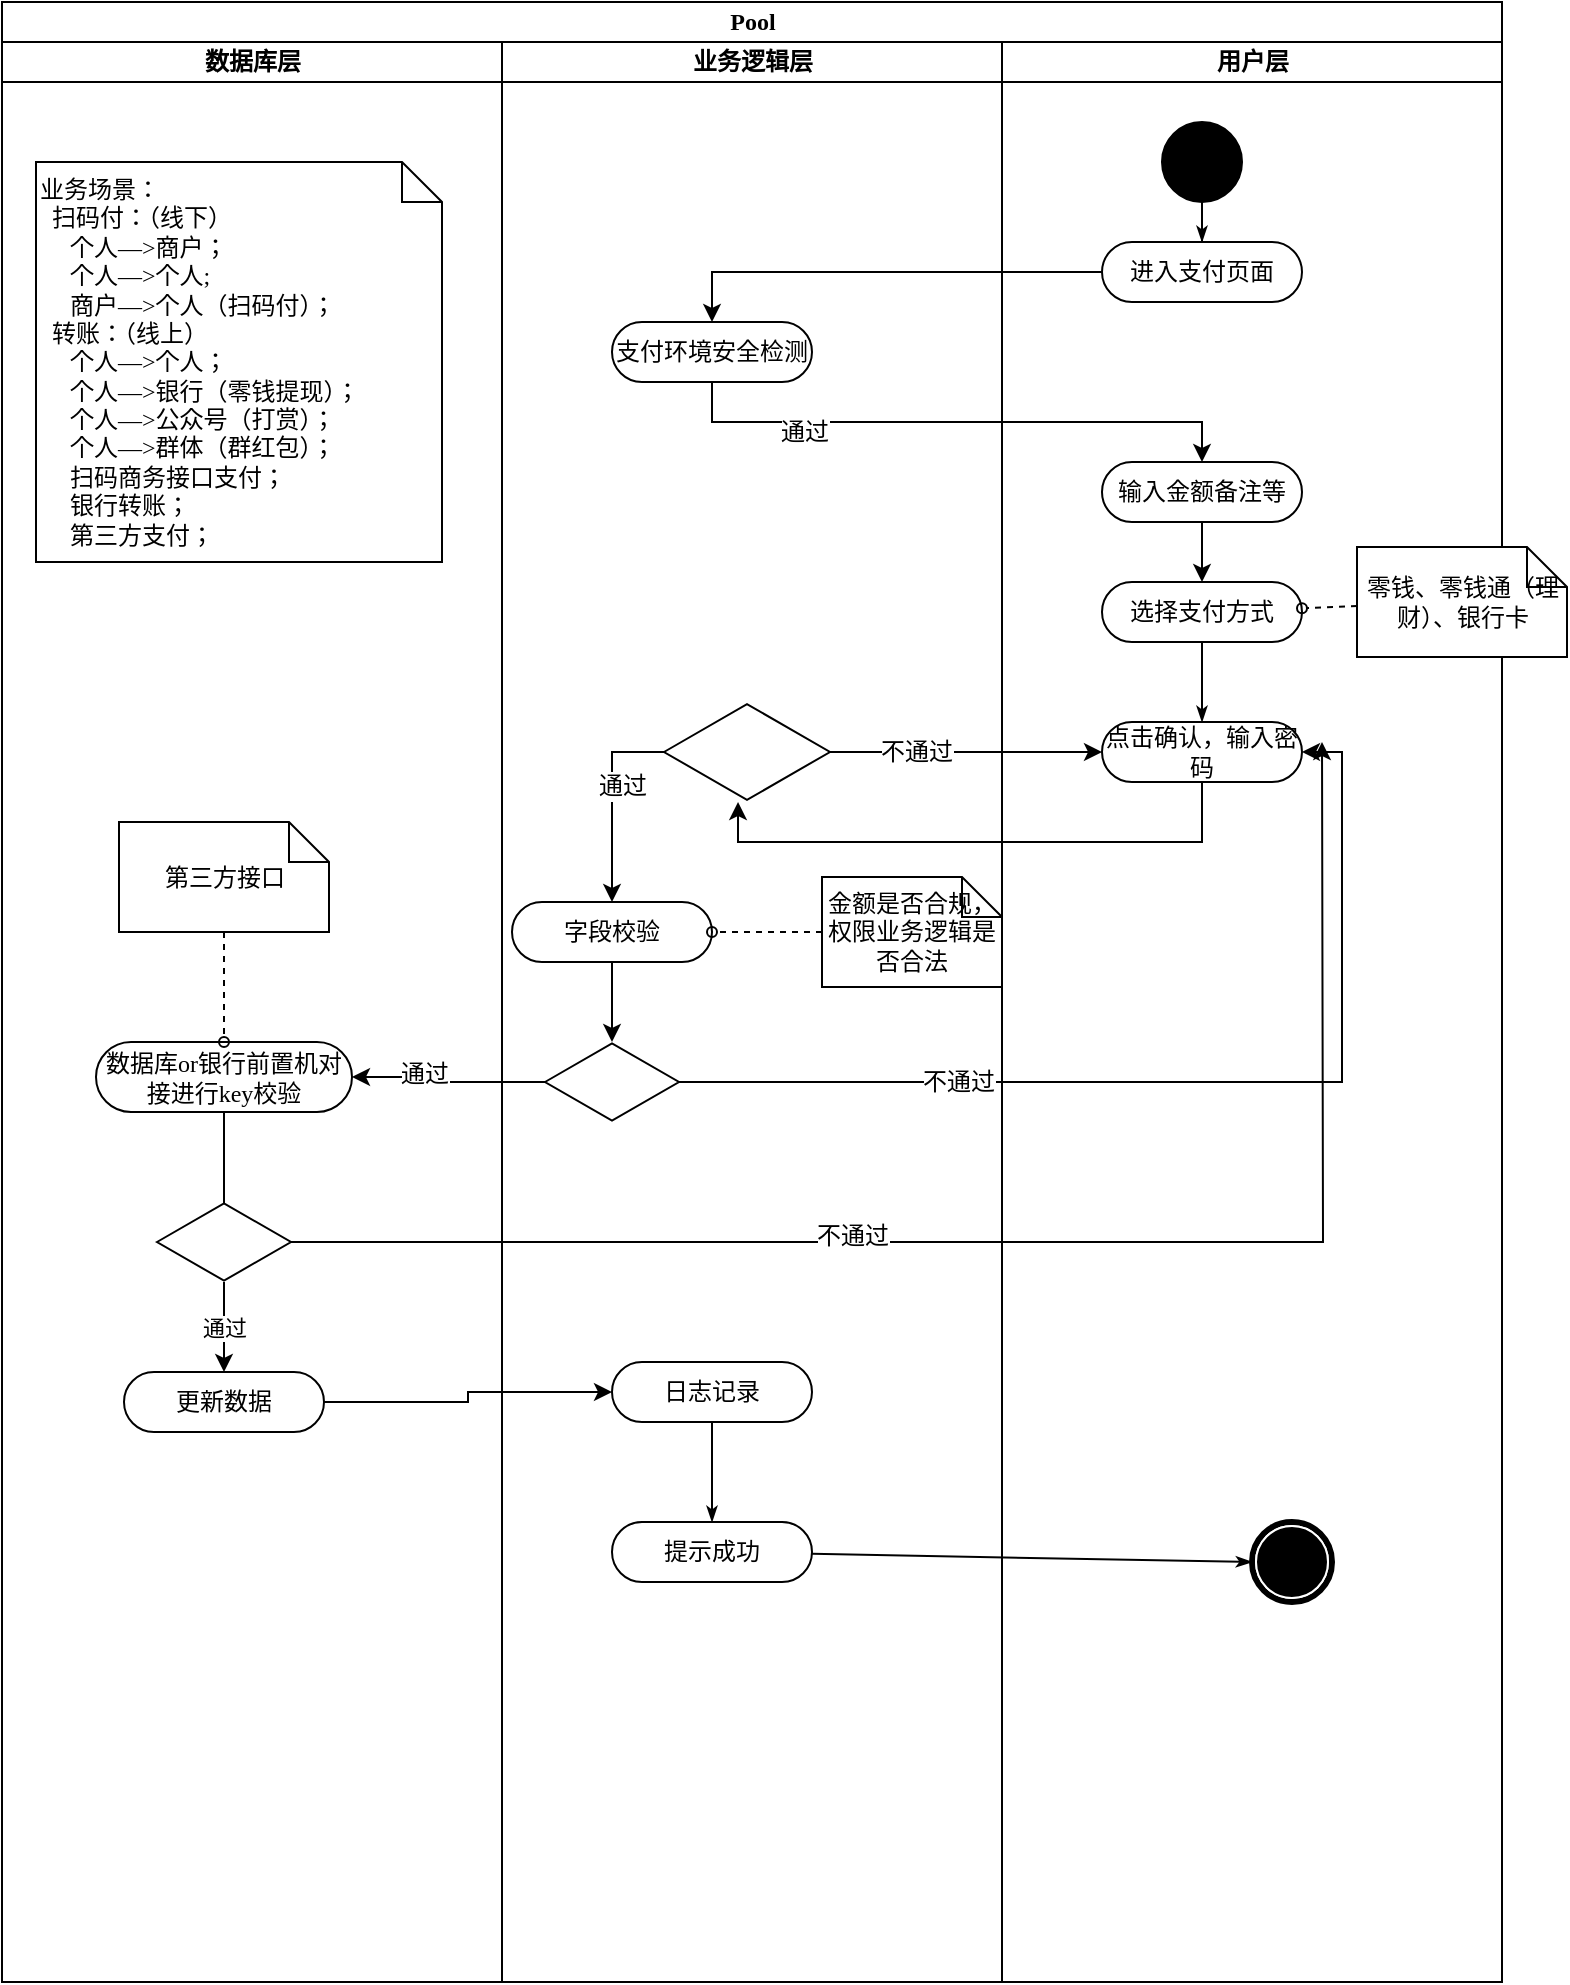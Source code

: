 <mxfile version="12.1.4" type="github" pages="1"><diagram name="Page-1" id="0783ab3e-0a74-02c8-0abd-f7b4e66b4bec"><mxGraphModel dx="1372" dy="662" grid="1" gridSize="10" guides="1" tooltips="1" connect="1" arrows="1" fold="1" page="1" pageScale="1" pageWidth="850" pageHeight="1100" background="#ffffff" math="0" shadow="0"><root><mxCell id="0"/><mxCell id="1" parent="0"/><mxCell id="1c1d494c118603dd-1" value="Pool" style="swimlane;html=1;childLayout=stackLayout;startSize=20;rounded=0;shadow=0;comic=0;labelBackgroundColor=none;strokeColor=#000000;strokeWidth=1;fillColor=#ffffff;fontFamily=Verdana;fontSize=12;fontColor=#000000;align=center;" parent="1" vertex="1"><mxGeometry x="40" y="20" width="750" height="990" as="geometry"/></mxCell><mxCell id="1c1d494c118603dd-2" value="数据库层" style="swimlane;html=1;startSize=20;" parent="1c1d494c118603dd-1" vertex="1"><mxGeometry y="20" width="250" height="970" as="geometry"/></mxCell><mxCell id="z7OkwKNx3bCoeE_V3mK_-27" value="" style="edgeStyle=orthogonalEdgeStyle;rounded=0;orthogonalLoop=1;jettySize=auto;html=1;" parent="1c1d494c118603dd-2" source="1c1d494c118603dd-16" edge="1"><mxGeometry relative="1" as="geometry"><mxPoint x="111" y="615" as="targetPoint"/></mxGeometry></mxCell><mxCell id="1c1d494c118603dd-16" value="数据库or银行前置机对接进行key校验" style="rounded=1;whiteSpace=wrap;html=1;shadow=0;comic=0;labelBackgroundColor=none;strokeColor=#000000;strokeWidth=1;fillColor=#ffffff;fontFamily=Verdana;fontSize=12;fontColor=#000000;align=center;arcSize=50;" parent="1c1d494c118603dd-2" vertex="1"><mxGeometry x="47" y="500" width="128" height="35" as="geometry"/></mxCell><mxCell id="1c1d494c118603dd-24" value="第三方接口" style="shape=note;whiteSpace=wrap;html=1;rounded=0;shadow=0;comic=0;labelBackgroundColor=none;strokeColor=#000000;strokeWidth=1;fillColor=#ffffff;fontFamily=Verdana;fontSize=12;fontColor=#000000;align=center;size=20;" parent="1c1d494c118603dd-2" vertex="1"><mxGeometry x="58.5" y="390" width="105" height="55" as="geometry"/></mxCell><mxCell id="1c1d494c118603dd-54" style="edgeStyle=none;rounded=0;html=1;dashed=1;labelBackgroundColor=none;startArrow=none;startFill=0;startSize=5;endArrow=oval;endFill=0;endSize=5;jettySize=auto;orthogonalLoop=1;strokeColor=#000000;strokeWidth=1;fontFamily=Verdana;fontSize=12;fontColor=#000000;" parent="1c1d494c118603dd-2" source="1c1d494c118603dd-24" target="1c1d494c118603dd-16" edge="1"><mxGeometry relative="1" as="geometry"/></mxCell><mxCell id="z7OkwKNx3bCoeE_V3mK_-31" value="通过" style="edgeStyle=orthogonalEdgeStyle;rounded=0;orthogonalLoop=1;jettySize=auto;html=1;entryX=0.5;entryY=0;entryDx=0;entryDy=0;" parent="1c1d494c118603dd-2" source="z7OkwKNx3bCoeE_V3mK_-25" target="z7OkwKNx3bCoeE_V3mK_-29" edge="1"><mxGeometry relative="1" as="geometry"/></mxCell><mxCell id="z7OkwKNx3bCoeE_V3mK_-25" value="" style="html=1;whiteSpace=wrap;aspect=fixed;shape=isoRectangle;" parent="1c1d494c118603dd-2" vertex="1"><mxGeometry x="77.5" y="580" width="67" height="40" as="geometry"/></mxCell><mxCell id="z7OkwKNx3bCoeE_V3mK_-29" value="更新数据&lt;span style=&quot;font-family: &amp;#34;helvetica&amp;#34; , &amp;#34;arial&amp;#34; , sans-serif ; font-size: 0px ; white-space: nowrap&quot;&gt;%3CmxGraphModel%3E%3Croot%3E%3CmxCell%20id%3D%220%22%2F%3E%3CmxCell%20id%3D%221%22%20parent%3D%220%22%2F%3E%3CmxCell%20id%3D%222%22%20value%3D%22Action%22%20style%3D%22rounded%3D1%3BwhiteSpace%3Dwrap%3Bhtml%3D1%3Bshadow%3D0%3Bcomic%3D0%3BlabelBackgroundColor%3Dnone%3BstrokeColor%3D%23000000%3BstrokeWidth%3D1%3BfillColor%3D%23ffffff%3BfontFamily%3DVerdana%3BfontSize%3D12%3BfontColor%3D%23000000%3Balign%3Dcenter%3BarcSize%3D50%3B%22%20vertex%3D%221%22%20parent%3D%221%22%3E%3CmxGeometry%20x%3D%22610%22%20y%3D%22710%22%20width%3D%22100%22%20height%3D%2230%22%20as%3D%22geometry%22%2F%3E%3C%2FmxCell%3E%3C%2Froot%3E%3C%2FmxGraphModel%3E&lt;/span&gt;" style="rounded=1;whiteSpace=wrap;html=1;shadow=0;comic=0;labelBackgroundColor=none;strokeColor=#000000;strokeWidth=1;fillColor=#ffffff;fontFamily=Verdana;fontSize=12;fontColor=#000000;align=center;arcSize=50;" parent="1c1d494c118603dd-2" vertex="1"><mxGeometry x="61" y="665" width="100" height="30" as="geometry"/></mxCell><mxCell id="z7OkwKNx3bCoeE_V3mK_-36" value="业务场景：&lt;br&gt;&amp;nbsp; 扫码付：（线下）&lt;br&gt;&amp;nbsp; &amp;nbsp; &amp;nbsp;个人—&amp;gt;商户；&lt;br&gt;&amp;nbsp; &amp;nbsp; &amp;nbsp;个人—&amp;gt;个人;&lt;br&gt;&amp;nbsp; &amp;nbsp; &amp;nbsp;商户—&amp;gt;个人（扫码付）；&lt;br&gt;&amp;nbsp; 转账：（线上）&lt;br&gt;&amp;nbsp; &amp;nbsp; &amp;nbsp;个人—&amp;gt;个人；&lt;br&gt;&amp;nbsp; &amp;nbsp; &amp;nbsp;个人—&amp;gt;银行（零钱提现）；&lt;br&gt;&amp;nbsp; &amp;nbsp; &amp;nbsp;个人—&amp;gt;公众号（打赏）；&lt;br&gt;&amp;nbsp; &amp;nbsp; &amp;nbsp;个人—&amp;gt;群体（群红包）；&lt;br&gt;&amp;nbsp; &amp;nbsp; &amp;nbsp;扫码商务接口支付；&lt;br&gt;&amp;nbsp; &amp;nbsp; &amp;nbsp;银行转账；&lt;br&gt;&amp;nbsp; &amp;nbsp; &amp;nbsp;第三方支付；" style="shape=note;whiteSpace=wrap;html=1;rounded=0;shadow=0;comic=0;labelBackgroundColor=none;strokeColor=#000000;strokeWidth=1;fillColor=#ffffff;fontFamily=Verdana;fontSize=12;fontColor=#000000;align=left;size=20;" parent="1c1d494c118603dd-2" vertex="1"><mxGeometry x="17" y="60" width="203" height="200" as="geometry"/></mxCell><mxCell id="1c1d494c118603dd-3" value="业务逻辑层" style="swimlane;html=1;startSize=20;" parent="1c1d494c118603dd-1" vertex="1"><mxGeometry x="250" y="20" width="250" height="970" as="geometry"/></mxCell><mxCell id="z7OkwKNx3bCoeE_V3mK_-21" value="" style="edgeStyle=orthogonalEdgeStyle;rounded=0;orthogonalLoop=1;jettySize=auto;html=1;" parent="1c1d494c118603dd-3" source="1c1d494c118603dd-11" target="z7OkwKNx3bCoeE_V3mK_-20" edge="1"><mxGeometry relative="1" as="geometry"/></mxCell><mxCell id="1c1d494c118603dd-11" value="字段校验" style="rounded=1;whiteSpace=wrap;html=1;shadow=0;comic=0;labelBackgroundColor=none;strokeColor=#000000;strokeWidth=1;fillColor=#ffffff;fontFamily=Verdana;fontSize=12;fontColor=#000000;align=center;arcSize=50;" parent="1c1d494c118603dd-3" vertex="1"><mxGeometry x="5" y="430" width="100" height="30" as="geometry"/></mxCell><mxCell id="1c1d494c118603dd-52" style="edgeStyle=none;rounded=0;html=1;dashed=1;labelBackgroundColor=none;startArrow=none;startFill=0;startSize=5;endArrow=oval;endFill=0;endSize=5;jettySize=auto;orthogonalLoop=1;strokeColor=#000000;strokeWidth=1;fontFamily=Verdana;fontSize=12;fontColor=#000000;" parent="1c1d494c118603dd-3" source="1c1d494c118603dd-23" target="1c1d494c118603dd-11" edge="1"><mxGeometry relative="1" as="geometry"/></mxCell><mxCell id="1c1d494c118603dd-23" value="金额是否合规，权限业务逻辑是否合法" style="shape=note;whiteSpace=wrap;html=1;rounded=0;shadow=0;comic=0;labelBackgroundColor=none;strokeColor=#000000;strokeWidth=1;fillColor=#ffffff;fontFamily=Verdana;fontSize=12;fontColor=#000000;align=center;size=20;" parent="1c1d494c118603dd-3" vertex="1"><mxGeometry x="160" y="417.5" width="90" height="55" as="geometry"/></mxCell><mxCell id="z7OkwKNx3bCoeE_V3mK_-1" value="支付环境安全检测" style="rounded=1;whiteSpace=wrap;html=1;shadow=0;comic=0;labelBackgroundColor=none;strokeColor=#000000;strokeWidth=1;fillColor=#ffffff;fontFamily=Verdana;fontSize=12;fontColor=#000000;align=center;arcSize=50;" parent="1c1d494c118603dd-3" vertex="1"><mxGeometry x="55" y="140" width="100" height="30" as="geometry"/></mxCell><mxCell id="z7OkwKNx3bCoeE_V3mK_-18" style="edgeStyle=orthogonalEdgeStyle;rounded=0;orthogonalLoop=1;jettySize=auto;html=1;entryX=0.5;entryY=0;entryDx=0;entryDy=0;" parent="1c1d494c118603dd-3" source="z7OkwKNx3bCoeE_V3mK_-9" target="1c1d494c118603dd-11" edge="1"><mxGeometry relative="1" as="geometry"><Array as="points"><mxPoint x="55" y="355"/></Array></mxGeometry></mxCell><mxCell id="z7OkwKNx3bCoeE_V3mK_-19" value="通过" style="text;html=1;resizable=0;points=[];align=center;verticalAlign=middle;labelBackgroundColor=#ffffff;" parent="z7OkwKNx3bCoeE_V3mK_-18" vertex="1" connectable="0"><mxGeometry x="-0.148" y="5" relative="1" as="geometry"><mxPoint as="offset"/></mxGeometry></mxCell><mxCell id="z7OkwKNx3bCoeE_V3mK_-9" value="" style="html=1;whiteSpace=wrap;aspect=fixed;shape=isoRectangle;" parent="1c1d494c118603dd-3" vertex="1"><mxGeometry x="81" y="330" width="83" height="50" as="geometry"/></mxCell><mxCell id="z7OkwKNx3bCoeE_V3mK_-20" value="" style="html=1;whiteSpace=wrap;aspect=fixed;shape=isoRectangle;" parent="1c1d494c118603dd-3" vertex="1"><mxGeometry x="21.5" y="500" width="67" height="40" as="geometry"/></mxCell><mxCell id="z7OkwKNx3bCoeE_V3mK_-30" value="日志记录" style="rounded=1;whiteSpace=wrap;html=1;shadow=0;comic=0;labelBackgroundColor=none;strokeColor=#000000;strokeWidth=1;fillColor=#ffffff;fontFamily=Verdana;fontSize=12;fontColor=#000000;align=center;arcSize=50;" parent="1c1d494c118603dd-3" vertex="1"><mxGeometry x="55" y="660" width="100" height="30" as="geometry"/></mxCell><mxCell id="1c1d494c118603dd-18" value="提示成功" style="rounded=1;whiteSpace=wrap;html=1;shadow=0;comic=0;labelBackgroundColor=none;strokeColor=#000000;strokeWidth=1;fillColor=#ffffff;fontFamily=Verdana;fontSize=12;fontColor=#000000;align=center;arcSize=50;" parent="1c1d494c118603dd-3" vertex="1"><mxGeometry x="55" y="740" width="100" height="30" as="geometry"/></mxCell><mxCell id="1c1d494c118603dd-43" style="edgeStyle=none;rounded=0;html=1;labelBackgroundColor=none;startArrow=none;startFill=0;startSize=5;endArrow=classicThin;endFill=1;endSize=5;jettySize=auto;orthogonalLoop=1;strokeColor=#000000;strokeWidth=1;fontFamily=Verdana;fontSize=12;fontColor=#000000;exitX=0.5;exitY=1;exitDx=0;exitDy=0;" parent="1c1d494c118603dd-3" source="z7OkwKNx3bCoeE_V3mK_-30" target="1c1d494c118603dd-18" edge="1"><mxGeometry relative="1" as="geometry"><mxPoint x="280" y="640" as="sourcePoint"/></mxGeometry></mxCell><mxCell id="1c1d494c118603dd-4" value="用户层" style="swimlane;html=1;startSize=20;" parent="1c1d494c118603dd-1" vertex="1"><mxGeometry x="500" y="20" width="250" height="970" as="geometry"/></mxCell><mxCell id="1c1d494c118603dd-27" style="edgeStyle=orthogonalEdgeStyle;rounded=0;html=1;labelBackgroundColor=none;startArrow=none;startFill=0;startSize=5;endArrow=classicThin;endFill=1;endSize=5;jettySize=auto;orthogonalLoop=1;strokeColor=#000000;strokeWidth=1;fontFamily=Verdana;fontSize=12;fontColor=#000000;" parent="1c1d494c118603dd-4" source="60571a20871a0731-4" target="60571a20871a0731-8" edge="1"><mxGeometry relative="1" as="geometry"/></mxCell><mxCell id="60571a20871a0731-4" value="" style="ellipse;whiteSpace=wrap;html=1;rounded=0;shadow=0;comic=0;labelBackgroundColor=none;strokeColor=#000000;strokeWidth=1;fillColor=#000000;fontFamily=Verdana;fontSize=12;fontColor=#000000;align=center;" parent="1c1d494c118603dd-4" vertex="1"><mxGeometry x="80" y="40" width="40" height="40" as="geometry"/></mxCell><mxCell id="60571a20871a0731-8" value="进入支付页面" style="rounded=1;whiteSpace=wrap;html=1;shadow=0;comic=0;labelBackgroundColor=none;strokeColor=#000000;strokeWidth=1;fillColor=#ffffff;fontFamily=Verdana;fontSize=12;fontColor=#000000;align=center;arcSize=50;" parent="1c1d494c118603dd-4" vertex="1"><mxGeometry x="50" y="100" width="100" height="30" as="geometry"/></mxCell><mxCell id="z7OkwKNx3bCoeE_V3mK_-6" style="edgeStyle=orthogonalEdgeStyle;rounded=0;orthogonalLoop=1;jettySize=auto;html=1;entryX=0.5;entryY=0;entryDx=0;entryDy=0;" parent="1c1d494c118603dd-4" source="1c1d494c118603dd-5" target="1c1d494c118603dd-8" edge="1"><mxGeometry relative="1" as="geometry"/></mxCell><mxCell id="1c1d494c118603dd-5" value="输入金额备注等" style="rounded=1;whiteSpace=wrap;html=1;shadow=0;comic=0;labelBackgroundColor=none;strokeColor=#000000;strokeWidth=1;fillColor=#ffffff;fontFamily=Verdana;fontSize=12;fontColor=#000000;align=center;arcSize=50;" parent="1c1d494c118603dd-4" vertex="1"><mxGeometry x="50" y="210" width="100" height="30" as="geometry"/></mxCell><mxCell id="1c1d494c118603dd-38" style="edgeStyle=none;rounded=0;html=1;labelBackgroundColor=none;startArrow=none;startFill=0;startSize=5;endArrow=classicThin;endFill=1;endSize=5;jettySize=auto;orthogonalLoop=1;strokeColor=#000000;strokeWidth=1;fontFamily=Verdana;fontSize=12;fontColor=#000000;entryX=0.5;entryY=0;entryDx=0;entryDy=0;" parent="1c1d494c118603dd-4" source="1c1d494c118603dd-8" target="z7OkwKNx3bCoeE_V3mK_-7" edge="1"><mxGeometry relative="1" as="geometry"><mxPoint x="18.75" y="360" as="targetPoint"/></mxGeometry></mxCell><mxCell id="1c1d494c118603dd-8" value="选择支付方式" style="rounded=1;whiteSpace=wrap;html=1;shadow=0;comic=0;labelBackgroundColor=none;strokeColor=#000000;strokeWidth=1;fillColor=#ffffff;fontFamily=Verdana;fontSize=12;fontColor=#000000;align=center;arcSize=50;" parent="1c1d494c118603dd-4" vertex="1"><mxGeometry x="50" y="270" width="100" height="30" as="geometry"/></mxCell><mxCell id="60571a20871a0731-5" value="" style="shape=mxgraph.bpmn.shape;html=1;verticalLabelPosition=bottom;labelBackgroundColor=#ffffff;verticalAlign=top;perimeter=ellipsePerimeter;outline=end;symbol=terminate;rounded=0;shadow=0;comic=0;strokeColor=#000000;strokeWidth=1;fillColor=#ffffff;fontFamily=Verdana;fontSize=12;fontColor=#000000;align=center;" parent="1c1d494c118603dd-4" vertex="1"><mxGeometry x="125" y="740" width="40" height="40" as="geometry"/></mxCell><mxCell id="1c1d494c118603dd-50" style="edgeStyle=none;rounded=0;html=1;dashed=1;labelBackgroundColor=none;startArrow=none;startFill=0;startSize=5;endArrow=oval;endFill=0;endSize=5;jettySize=auto;orthogonalLoop=1;strokeColor=#000000;strokeWidth=1;fontFamily=Verdana;fontSize=12;fontColor=#000000;" parent="1c1d494c118603dd-4" source="1c1d494c118603dd-22" target="1c1d494c118603dd-8" edge="1"><mxGeometry relative="1" as="geometry"/></mxCell><mxCell id="1c1d494c118603dd-22" value="零钱、零钱通（理财）、银行卡" style="shape=note;whiteSpace=wrap;html=1;rounded=0;shadow=0;comic=0;labelBackgroundColor=none;strokeColor=#000000;strokeWidth=1;fillColor=#ffffff;fontFamily=Verdana;fontSize=12;fontColor=#000000;align=center;size=20;" parent="1c1d494c118603dd-4" vertex="1"><mxGeometry x="177.5" y="252.5" width="105" height="55" as="geometry"/></mxCell><mxCell id="z7OkwKNx3bCoeE_V3mK_-7" value="点击确认，输入密码" style="rounded=1;whiteSpace=wrap;html=1;shadow=0;comic=0;labelBackgroundColor=none;strokeColor=#000000;strokeWidth=1;fillColor=#ffffff;fontFamily=Verdana;fontSize=12;fontColor=#000000;align=center;arcSize=50;" parent="1c1d494c118603dd-4" vertex="1"><mxGeometry x="50" y="340" width="100" height="30" as="geometry"/></mxCell><mxCell id="z7OkwKNx3bCoeE_V3mK_-4" style="edgeStyle=orthogonalEdgeStyle;rounded=0;orthogonalLoop=1;jettySize=auto;html=1;exitX=0.5;exitY=1;exitDx=0;exitDy=0;entryX=0.5;entryY=0;entryDx=0;entryDy=0;" parent="1c1d494c118603dd-1" source="z7OkwKNx3bCoeE_V3mK_-1" target="1c1d494c118603dd-5" edge="1"><mxGeometry relative="1" as="geometry"/></mxCell><mxCell id="z7OkwKNx3bCoeE_V3mK_-10" value="通过" style="text;html=1;resizable=0;points=[];align=center;verticalAlign=middle;labelBackgroundColor=#ffffff;" parent="z7OkwKNx3bCoeE_V3mK_-4" vertex="1" connectable="0"><mxGeometry x="-0.537" y="-5" relative="1" as="geometry"><mxPoint as="offset"/></mxGeometry></mxCell><mxCell id="z7OkwKNx3bCoeE_V3mK_-5" style="edgeStyle=orthogonalEdgeStyle;rounded=0;orthogonalLoop=1;jettySize=auto;html=1;entryX=0.5;entryY=0;entryDx=0;entryDy=0;" parent="1c1d494c118603dd-1" source="60571a20871a0731-8" target="z7OkwKNx3bCoeE_V3mK_-1" edge="1"><mxGeometry relative="1" as="geometry"/></mxCell><mxCell id="z7OkwKNx3bCoeE_V3mK_-15" style="edgeStyle=orthogonalEdgeStyle;rounded=0;orthogonalLoop=1;jettySize=auto;html=1;entryX=0;entryY=0.5;entryDx=0;entryDy=0;" parent="1c1d494c118603dd-1" source="z7OkwKNx3bCoeE_V3mK_-9" target="z7OkwKNx3bCoeE_V3mK_-7" edge="1"><mxGeometry relative="1" as="geometry"><mxPoint x="560" y="350" as="targetPoint"/></mxGeometry></mxCell><mxCell id="z7OkwKNx3bCoeE_V3mK_-17" value="不通过" style="text;html=1;resizable=0;points=[];align=center;verticalAlign=middle;labelBackgroundColor=#ffffff;" parent="z7OkwKNx3bCoeE_V3mK_-15" vertex="1" connectable="0"><mxGeometry x="-0.824" relative="1" as="geometry"><mxPoint x="31" as="offset"/></mxGeometry></mxCell><mxCell id="z7OkwKNx3bCoeE_V3mK_-16" style="edgeStyle=orthogonalEdgeStyle;rounded=0;orthogonalLoop=1;jettySize=auto;html=1;entryX=0.446;entryY=1;entryDx=0;entryDy=0;entryPerimeter=0;" parent="1c1d494c118603dd-1" source="z7OkwKNx3bCoeE_V3mK_-7" target="z7OkwKNx3bCoeE_V3mK_-9" edge="1"><mxGeometry relative="1" as="geometry"><Array as="points"><mxPoint x="600" y="420"/><mxPoint x="368" y="420"/></Array></mxGeometry></mxCell><mxCell id="z7OkwKNx3bCoeE_V3mK_-22" style="edgeStyle=orthogonalEdgeStyle;rounded=0;orthogonalLoop=1;jettySize=auto;html=1;entryX=1;entryY=0.5;entryDx=0;entryDy=0;" parent="1c1d494c118603dd-1" source="z7OkwKNx3bCoeE_V3mK_-20" target="z7OkwKNx3bCoeE_V3mK_-7" edge="1"><mxGeometry relative="1" as="geometry"/></mxCell><mxCell id="z7OkwKNx3bCoeE_V3mK_-23" value="不通过" style="text;html=1;resizable=0;points=[];align=center;verticalAlign=middle;labelBackgroundColor=#ffffff;" parent="z7OkwKNx3bCoeE_V3mK_-22" vertex="1" connectable="0"><mxGeometry x="-0.46" relative="1" as="geometry"><mxPoint as="offset"/></mxGeometry></mxCell><mxCell id="z7OkwKNx3bCoeE_V3mK_-24" style="edgeStyle=orthogonalEdgeStyle;rounded=0;orthogonalLoop=1;jettySize=auto;html=1;entryX=1;entryY=0.5;entryDx=0;entryDy=0;movable=0;resizable=0;rotatable=0;deletable=0;editable=0;connectable=0;" parent="1c1d494c118603dd-1" source="z7OkwKNx3bCoeE_V3mK_-20" target="1c1d494c118603dd-16" edge="1"><mxGeometry relative="1" as="geometry"/></mxCell><mxCell id="z7OkwKNx3bCoeE_V3mK_-28" value="通过" style="text;html=1;resizable=0;points=[];align=center;verticalAlign=middle;labelBackgroundColor=#ffffff;" parent="z7OkwKNx3bCoeE_V3mK_-24" vertex="1" connectable="0"><mxGeometry x="0.269" y="-2" relative="1" as="geometry"><mxPoint as="offset"/></mxGeometry></mxCell><mxCell id="z7OkwKNx3bCoeE_V3mK_-34" style="edgeStyle=orthogonalEdgeStyle;rounded=0;orthogonalLoop=1;jettySize=auto;html=1;movable=0;resizable=0;rotatable=0;deletable=0;editable=0;connectable=0;" parent="1c1d494c118603dd-1" source="z7OkwKNx3bCoeE_V3mK_-29" target="z7OkwKNx3bCoeE_V3mK_-30" edge="1"><mxGeometry relative="1" as="geometry"/></mxCell><mxCell id="1c1d494c118603dd-44" style="edgeStyle=none;rounded=0;html=1;labelBackgroundColor=none;startArrow=none;startFill=0;startSize=5;endArrow=classicThin;endFill=1;endSize=5;jettySize=auto;orthogonalLoop=1;strokeColor=#000000;strokeWidth=1;fontFamily=Verdana;fontSize=12;fontColor=#000000;entryX=0;entryY=0.5;entryDx=0;entryDy=0;" parent="1c1d494c118603dd-1" source="1c1d494c118603dd-18" target="60571a20871a0731-5" edge="1"><mxGeometry relative="1" as="geometry"><mxPoint x="570" y="831.792" as="targetPoint"/></mxGeometry></mxCell><mxCell id="z7OkwKNx3bCoeE_V3mK_-32" style="edgeStyle=orthogonalEdgeStyle;rounded=0;orthogonalLoop=1;jettySize=auto;html=1;" parent="1" source="z7OkwKNx3bCoeE_V3mK_-25" edge="1"><mxGeometry relative="1" as="geometry"><mxPoint x="700" y="390" as="targetPoint"/></mxGeometry></mxCell><mxCell id="z7OkwKNx3bCoeE_V3mK_-33" value="不通过" style="text;html=1;resizable=0;points=[];align=center;verticalAlign=middle;labelBackgroundColor=#ffffff;" parent="z7OkwKNx3bCoeE_V3mK_-32" vertex="1" connectable="0"><mxGeometry x="-0.267" y="3" relative="1" as="geometry"><mxPoint as="offset"/></mxGeometry></mxCell></root></mxGraphModel></diagram></mxfile>
